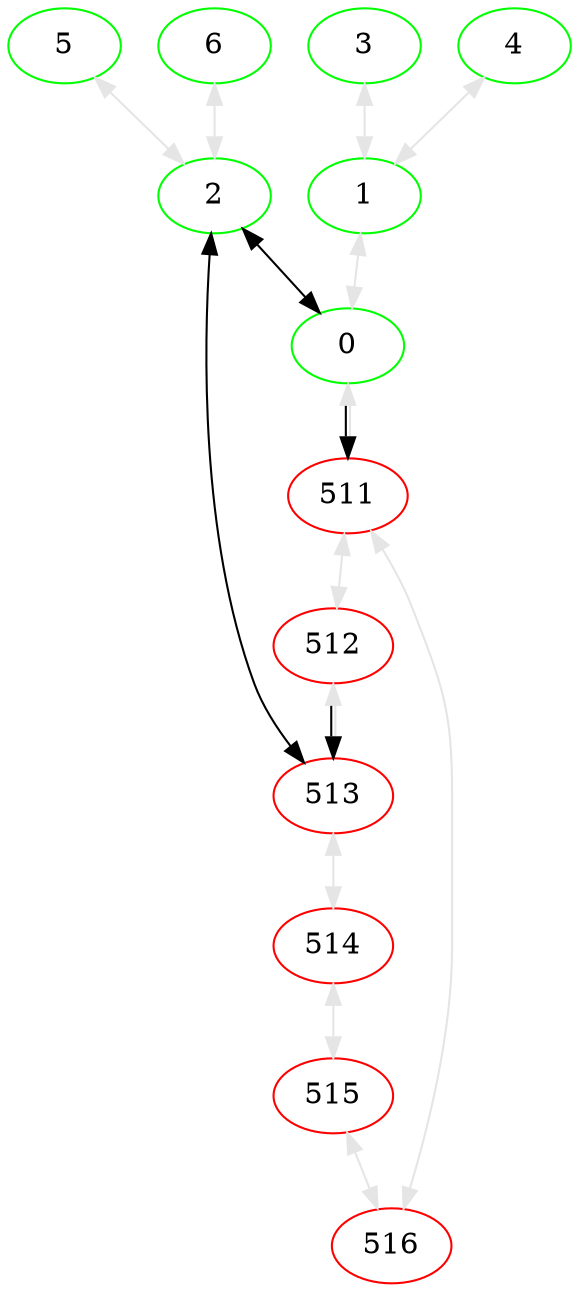 
digraph G {
	a [label = "0", color = green];
	b [label = "1", color = green];
	x [label = "2", color = green];
	y [label = "3", color = green];
	z [label = "4", color = green];
	u [label = "5", color = green];
	v [label = "6", color = green];
	c [label = "511", color = red];
	d [label = "512", color = red];
	e [label = "513", color = red];
	f [label = "514", color = red];
	g [label = "515", color = red];
	h [label = "516", color = red];

	c -> d [dir=both, color=gray90];
	d -> e [dir=both, color="black:gray90"];
	e -> f [dir=both, color=gray90];
	f -> g [dir=both, color=gray90];
	g -> h [dir=both, color = gray90];
	h -> c [dir=both, color=gray90];
	a -> c [dir=both, color="black:gray90"];
	x -> a [dir=both];
	x -> e [dir=both];
	b -> a [dir=both, color=gray90];
	y -> b [dir=both, color=gray90];
	z -> b [dir=both, color=gray90];
	u -> x [dir=both, color=gray90];
	v -> x [dir=both, color=gray90];
}